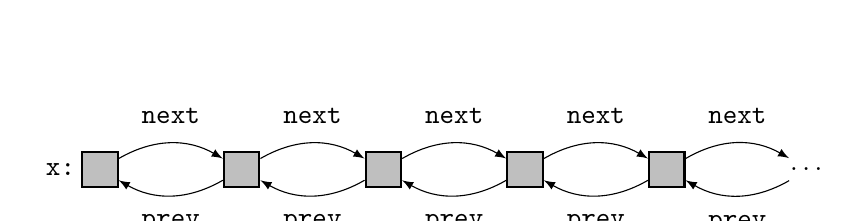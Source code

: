 \usetikzlibrary{calc,matrix,backgrounds,fit,shapes,arrows}
\begin{tikzpicture}[
  scale=1.0,
  transform shape,
  node distance=18mm
]

  \path[use as bounding box] (-8mm,-3mm) rectangle (93mm,18mm);

  \tikzstyle{memnode}=[draw,rectangle,fill=lightgray,thick,minimum height=4.5mm, minimum width=4.5mm,inner sep=1mm,node distance=18mm,font=\tt]
  \tikzstyle{memnodeblue}=[draw,rectangle,fill=blue!30,thick,minimum height=4.5mm, minimum width=4.5mm,inner sep=1mm,node distance=18mm,font=\tt]
  \tikzstyle{memnodepink}=[draw,rectangle,fill=red!30,thick,minimum height=4.5mm, minimum width=4.5mm,inner sep=1mm,node distance=18mm,font=\tt]
  \tikzstyle{memnodegreen}=[draw,rectangle,fill=green!60,thick,minimum height=4.5mm, minimum width=4.5mm,inner sep=1mm,node distance=18mm,font=\tt]

  \tikzstyle{nullnode}=[node distance=18mm,label=center:$\bot$]
  \tikzstyle{varnode}=[font=\tt]
  \tikzstyle{refnode}=[fill=lightgray!40,minimum height=4.5mm, minimum width=4.5mm,inner sep=1mm,font=\tt]

  \tikzstyle{pointer}=[draw,->,>=latex,bend left]
  \tikzstyle{ptrlab}=[above,font=\tt]
  \tikzstyle{nextptr}=[label={[label distance=0mm,font=\tt]90:next}]
  \tikzstyle{prevptr}=[label={[label distance=0mm,font=\tt]-90:prev}]


  % nodes
  \node[memnode] (x1) at (0mm,0mm) {};
  \node[memnode] (x2) [right of=x1] {};
  \node[memnode] (x3) [right of=x2] {};
  \node[memnode] (x4) [right of=x3] {};
  \node[memnode] (x5) [right of=x4] {};

%  \node[nullnode] (x5null) [right of=x5] {};
  \node (x5null) [right of=x5] {\dots};

  \node[varnode,node distance=5mm] (x) [left of=x1] {x:};

  % pointers
  \draw[pointer] (x1)    edge node[nextptr]   {} (x2);
  \draw[pointer] (x2)    edge node[nextptr]   {} (x3);
  \draw[pointer] (x3)    edge node[nextptr]   {} (x4);
  \draw[pointer] (x4)    edge node[nextptr]   {} (x5);
  \draw[pointer] (x5)    edge node[nextptr]   {} (x5null);


  \draw[pointer] (x2)    edge node[prevptr]   {} (x1);
  \draw[pointer] (x3)    edge node[prevptr]   {} (x2);
  \draw[pointer] (x4)    edge node[prevptr]   {} (x3);
  \draw[pointer] (x5)    edge node[prevptr]   {} (x4);
  \draw[pointer] (x5null)    edge node[prevptr]   {} (x5);

\end{tikzpicture}

